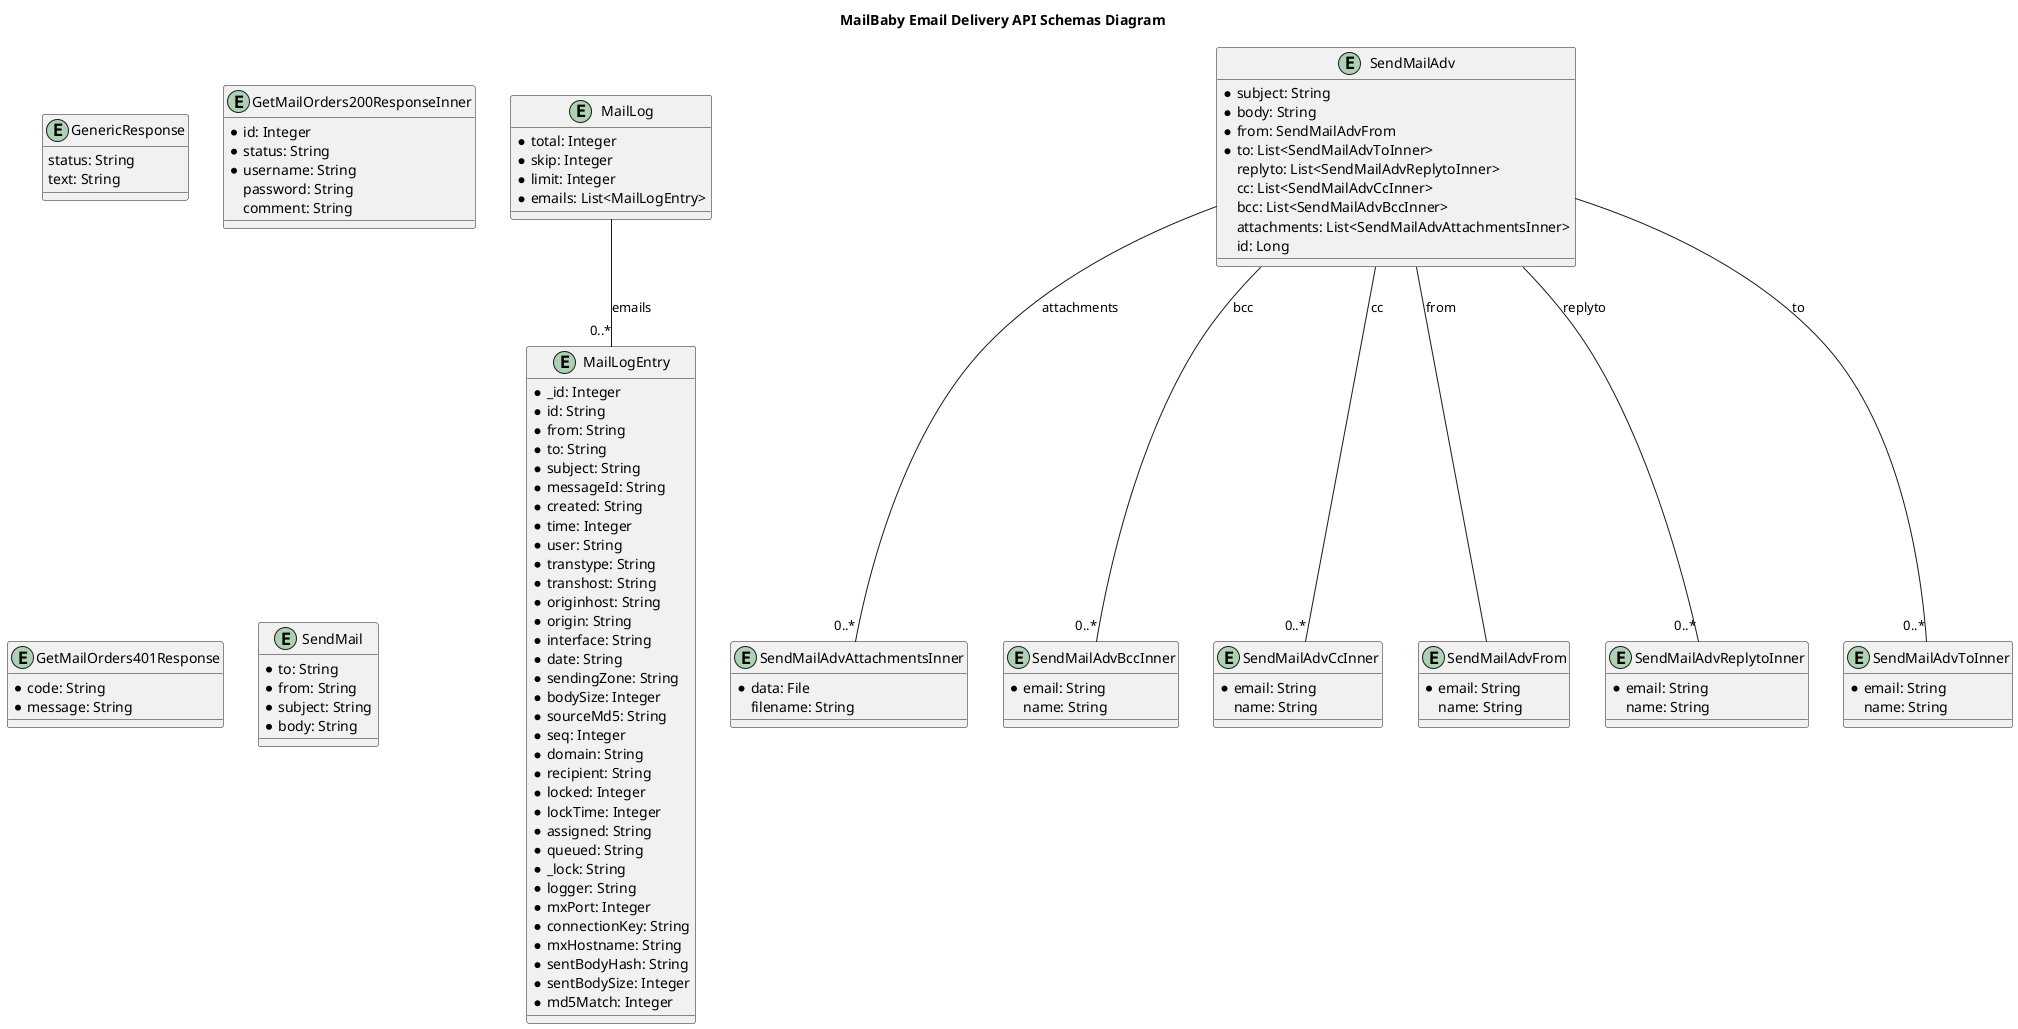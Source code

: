 @startuml

title MailBaby Email Delivery API Schemas Diagram

entity GenericResponse {
    status: String
    text: String
}

entity GetMailOrders200ResponseInner {
    * id: Integer
    * status: String
    * username: String
    password: String
    comment: String
}

entity GetMailOrders401Response {
    * code: String
    * message: String
}

entity MailLog {
    * total: Integer
    * skip: Integer
    * limit: Integer
    * emails: List<MailLogEntry>
}

entity MailLogEntry {
    * _id: Integer
    * id: String
    * from: String
    * to: String
    * subject: String
    * messageId: String
    * created: String
    * time: Integer
    * user: String
    * transtype: String
    * transhost: String
    * originhost: String
    * origin: String
    * interface: String
    * date: String
    * sendingZone: String
    * bodySize: Integer
    * sourceMd5: String
    * seq: Integer
    * domain: String
    * recipient: String
    * locked: Integer
    * lockTime: Integer
    * assigned: String
    * queued: String
    * _lock: String
    * logger: String
    * mxPort: Integer
    * connectionKey: String
    * mxHostname: String
    * sentBodyHash: String
    * sentBodySize: Integer
    * md5Match: Integer
}

entity SendMail {
    * to: String
    * from: String
    * subject: String
    * body: String
}

entity SendMailAdv {
    * subject: String
    * body: String
    * from: SendMailAdvFrom
    * to: List<SendMailAdvToInner>
    replyto: List<SendMailAdvReplytoInner>
    cc: List<SendMailAdvCcInner>
    bcc: List<SendMailAdvBccInner>
    attachments: List<SendMailAdvAttachmentsInner>
    id: Long
}

entity SendMailAdvAttachmentsInner {
    * data: File
    filename: String
}

entity SendMailAdvBccInner {
    * email: String
    name: String
}

entity SendMailAdvCcInner {
    * email: String
    name: String
}

entity SendMailAdvFrom {
    * email: String
    name: String
}

entity SendMailAdvReplytoInner {
    * email: String
    name: String
}

entity SendMailAdvToInner {
    * email: String
    name: String
}


SendMailAdv -- SendMailAdvFrom : from
SendMailAdv -- "0..*" SendMailAdvToInner : to
SendMailAdv -- "0..*" SendMailAdvReplytoInner : replyto
SendMailAdv -- "0..*" SendMailAdvCcInner : cc
SendMailAdv -- "0..*" SendMailAdvBccInner : bcc
SendMailAdv -- "0..*" SendMailAdvAttachmentsInner : attachments
MailLog -- "0..*" MailLogEntry : emails

@enduml